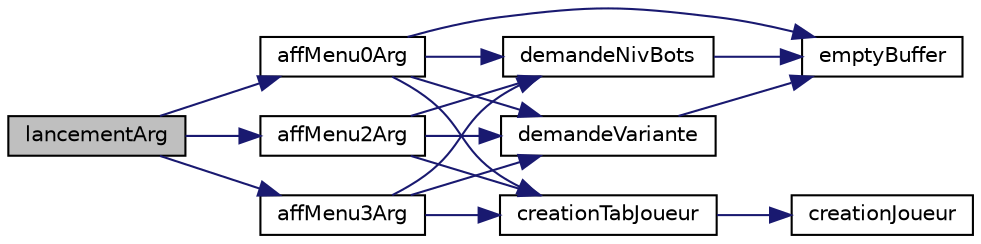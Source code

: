 digraph "lancementArg"
{
 // INTERACTIVE_SVG=YES
 // LATEX_PDF_SIZE
  edge [fontname="Helvetica",fontsize="10",labelfontname="Helvetica",labelfontsize="10"];
  node [fontname="Helvetica",fontsize="10",shape=record];
  rankdir="LR";
  Node1 [label="lancementArg",height=0.2,width=0.4,color="black", fillcolor="grey75", style="filled", fontcolor="black",tooltip=": demande à l'utilisateur le niveau des bots"];
  Node1 -> Node2 [color="midnightblue",fontsize="10",style="solid",fontname="Helvetica"];
  Node2 [label="affMenu0Arg",height=0.2,width=0.4,color="black", fillcolor="white", style="filled",URL="$etienne_8c.html#add191c234e4761402a10fc37c780a0dc",tooltip=": demande à l'utilisateur le niveau des bots"];
  Node2 -> Node3 [color="midnightblue",fontsize="10",style="solid",fontname="Helvetica"];
  Node3 [label="creationTabJoueur",height=0.2,width=0.4,color="black", fillcolor="white", style="filled",URL="$etienne_8c.html#a5706cf4d64afcdc6465a359cad4165c5",tooltip=": demande à l'utilisateur le niveau des bots"];
  Node3 -> Node4 [color="midnightblue",fontsize="10",style="solid",fontname="Helvetica"];
  Node4 [label="creationJoueur",height=0.2,width=0.4,color="black", fillcolor="white", style="filled",URL="$nathan_8c.html#a881e21bf9def4c848ed2c4af627429b0",tooltip=" "];
  Node2 -> Node5 [color="midnightblue",fontsize="10",style="solid",fontname="Helvetica"];
  Node5 [label="demandeNivBots",height=0.2,width=0.4,color="black", fillcolor="white", style="filled",URL="$etienne_8c.html#a865bb6392ac7abecabea1695f8d20558",tooltip=": demande à l'utilisateur le niveau des bots"];
  Node5 -> Node6 [color="midnightblue",fontsize="10",style="solid",fontname="Helvetica"];
  Node6 [label="emptyBuffer",height=0.2,width=0.4,color="black", fillcolor="white", style="filled",URL="$etienne_8c.html#ae1793ab69ec199b96bae50c64468377b",tooltip=": vide le buffer après une saisie"];
  Node2 -> Node7 [color="midnightblue",fontsize="10",style="solid",fontname="Helvetica"];
  Node7 [label="demandeVariante",height=0.2,width=0.4,color="black", fillcolor="white", style="filled",URL="$etienne_8c.html#a2bb77f3e8224bc57abc5296dcbd18b2e",tooltip=": demande à l'utilisateur le mode de jeu souhaité"];
  Node7 -> Node6 [color="midnightblue",fontsize="10",style="solid",fontname="Helvetica"];
  Node2 -> Node6 [color="midnightblue",fontsize="10",style="solid",fontname="Helvetica"];
  Node1 -> Node8 [color="midnightblue",fontsize="10",style="solid",fontname="Helvetica"];
  Node8 [label="affMenu2Arg",height=0.2,width=0.4,color="black", fillcolor="white", style="filled",URL="$etienne_8c.html#a916fd519f8a566d0aadc4244c72dbb8f",tooltip=": demande à l'utilisateur le niveau des bots"];
  Node8 -> Node3 [color="midnightblue",fontsize="10",style="solid",fontname="Helvetica"];
  Node8 -> Node5 [color="midnightblue",fontsize="10",style="solid",fontname="Helvetica"];
  Node8 -> Node7 [color="midnightblue",fontsize="10",style="solid",fontname="Helvetica"];
  Node1 -> Node9 [color="midnightblue",fontsize="10",style="solid",fontname="Helvetica"];
  Node9 [label="affMenu3Arg",height=0.2,width=0.4,color="black", fillcolor="white", style="filled",URL="$etienne_8c.html#ad4da5cc4733ebd4b260a7e09c06c7fad",tooltip=": demande à l'utilisateur le niveau des bots"];
  Node9 -> Node3 [color="midnightblue",fontsize="10",style="solid",fontname="Helvetica"];
  Node9 -> Node5 [color="midnightblue",fontsize="10",style="solid",fontname="Helvetica"];
  Node9 -> Node7 [color="midnightblue",fontsize="10",style="solid",fontname="Helvetica"];
}
